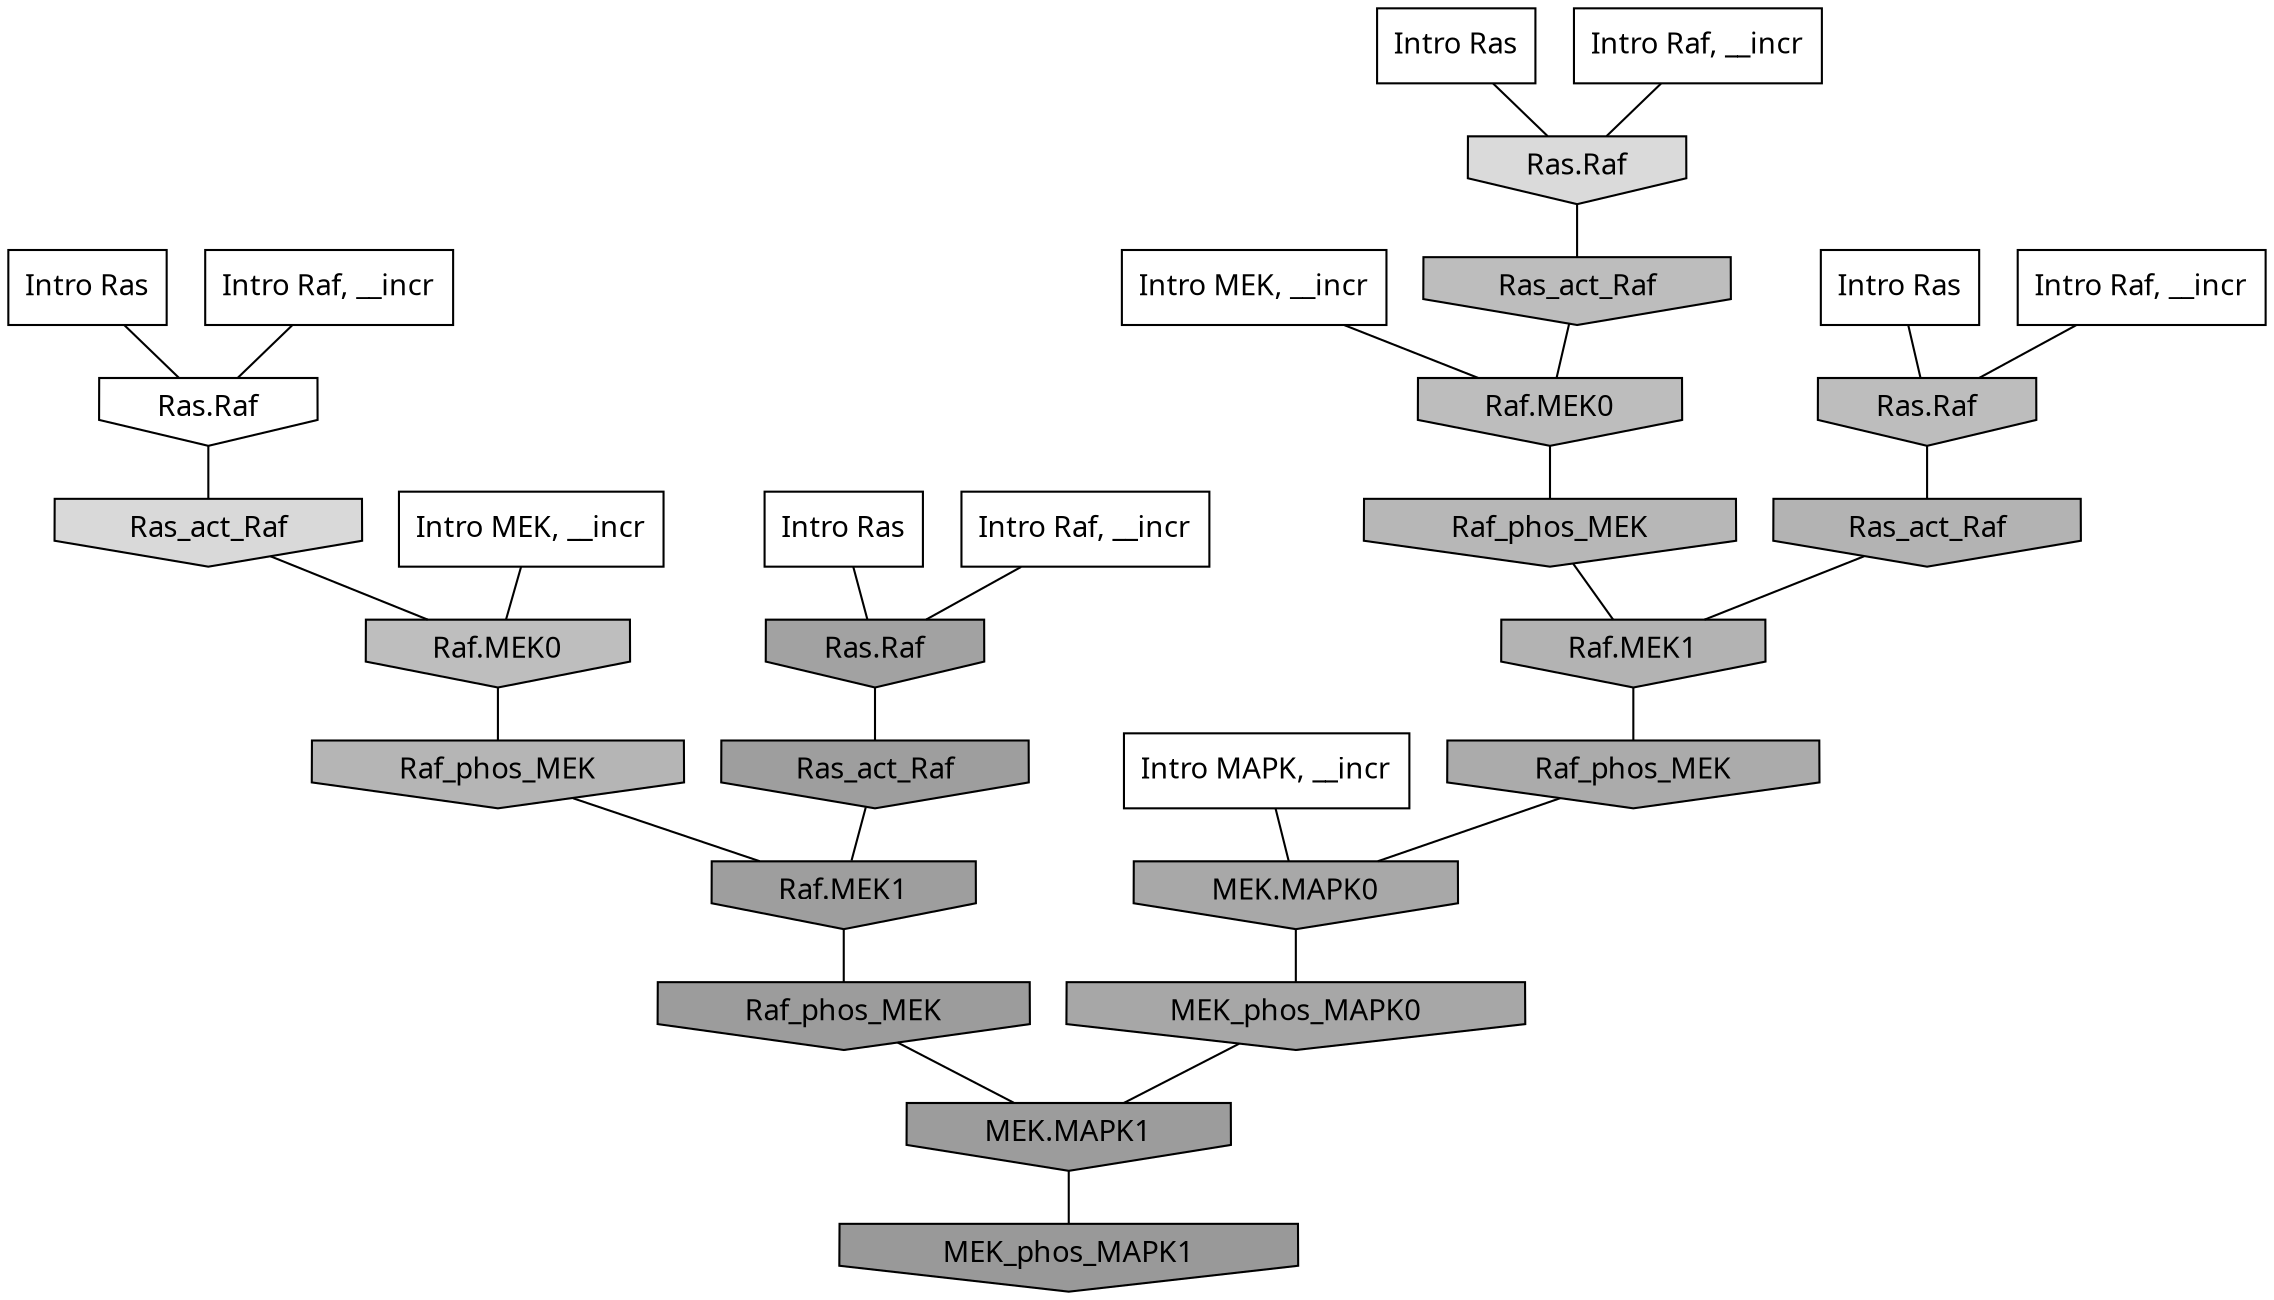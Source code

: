 digraph G{
  rankdir="TB";
  ranksep=0.30;
  node [fontname="CMU Serif"];
  edge [fontname="CMU Serif"];
  
  54 [label="Intro Ras", shape=rectangle, style=filled, fillcolor="0.000 0.000 1.000"]
  
  73 [label="Intro Ras", shape=rectangle, style=filled, fillcolor="0.000 0.000 1.000"]
  
  87 [label="Intro Ras", shape=rectangle, style=filled, fillcolor="0.000 0.000 1.000"]
  
  90 [label="Intro Ras", shape=rectangle, style=filled, fillcolor="0.000 0.000 1.000"]
  
  174 [label="Intro Raf, __incr", shape=rectangle, style=filled, fillcolor="0.000 0.000 1.000"]
  
  465 [label="Intro Raf, __incr", shape=rectangle, style=filled, fillcolor="0.000 0.000 1.000"]
  
  638 [label="Intro Raf, __incr", shape=rectangle, style=filled, fillcolor="0.000 0.000 1.000"]
  
  726 [label="Intro Raf, __incr", shape=rectangle, style=filled, fillcolor="0.000 0.000 1.000"]
  
  1354 [label="Intro MEK, __incr", shape=rectangle, style=filled, fillcolor="0.000 0.000 1.000"]
  
  1812 [label="Intro MEK, __incr", shape=rectangle, style=filled, fillcolor="0.000 0.000 1.000"]
  
  2656 [label="Intro MAPK, __incr", shape=rectangle, style=filled, fillcolor="0.000 0.000 1.000"]
  
  3218 [label="Ras.Raf", shape=invhouse, style=filled, fillcolor="0.000 0.000 1.000"]
  
  4747 [label="Ras.Raf", shape=invhouse, style=filled, fillcolor="0.000 0.000 0.855"]
  
  4841 [label="Ras_act_Raf", shape=invhouse, style=filled, fillcolor="0.000 0.000 0.848"]
  
  6467 [label="Raf.MEK0", shape=invhouse, style=filled, fillcolor="0.000 0.000 0.745"]
  
  6523 [label="Ras_act_Raf", shape=invhouse, style=filled, fillcolor="0.000 0.000 0.742"]
  
  6527 [label="Raf.MEK0", shape=invhouse, style=filled, fillcolor="0.000 0.000 0.742"]
  
  6531 [label="Ras.Raf", shape=invhouse, style=filled, fillcolor="0.000 0.000 0.742"]
  
  7111 [label="Raf_phos_MEK", shape=invhouse, style=filled, fillcolor="0.000 0.000 0.717"]
  
  7330 [label="Raf_phos_MEK", shape=invhouse, style=filled, fillcolor="0.000 0.000 0.709"]
  
  7551 [label="Ras_act_Raf", shape=invhouse, style=filled, fillcolor="0.000 0.000 0.702"]
  
  7555 [label="Raf.MEK1", shape=invhouse, style=filled, fillcolor="0.000 0.000 0.702"]
  
  8481 [label="Raf_phos_MEK", shape=invhouse, style=filled, fillcolor="0.000 0.000 0.668"]
  
  8781 [label="MEK.MAPK0", shape=invhouse, style=filled, fillcolor="0.000 0.000 0.657"]
  
  8814 [label="MEK_phos_MAPK0", shape=invhouse, style=filled, fillcolor="0.000 0.000 0.655"]
  
  9555 [label="Ras.Raf", shape=invhouse, style=filled, fillcolor="0.000 0.000 0.634"]
  
  10094 [label="Ras_act_Raf", shape=invhouse, style=filled, fillcolor="0.000 0.000 0.620"]
  
  10104 [label="Raf.MEK1", shape=invhouse, style=filled, fillcolor="0.000 0.000 0.620"]
  
  10523 [label="Raf_phos_MEK", shape=invhouse, style=filled, fillcolor="0.000 0.000 0.610"]
  
  10526 [label="MEK.MAPK1", shape=invhouse, style=filled, fillcolor="0.000 0.000 0.610"]
  
  10911 [label="MEK_phos_MAPK1", shape=invhouse, style=filled, fillcolor="0.000 0.000 0.600"]
  
  
  10526 -> 10911 [dir=none, color="0.000 0.000 0.000"] 
  10523 -> 10526 [dir=none, color="0.000 0.000 0.000"] 
  10104 -> 10523 [dir=none, color="0.000 0.000 0.000"] 
  10094 -> 10104 [dir=none, color="0.000 0.000 0.000"] 
  9555 -> 10094 [dir=none, color="0.000 0.000 0.000"] 
  8814 -> 10526 [dir=none, color="0.000 0.000 0.000"] 
  8781 -> 8814 [dir=none, color="0.000 0.000 0.000"] 
  8481 -> 8781 [dir=none, color="0.000 0.000 0.000"] 
  7555 -> 8481 [dir=none, color="0.000 0.000 0.000"] 
  7551 -> 7555 [dir=none, color="0.000 0.000 0.000"] 
  7330 -> 10104 [dir=none, color="0.000 0.000 0.000"] 
  7111 -> 7555 [dir=none, color="0.000 0.000 0.000"] 
  6531 -> 7551 [dir=none, color="0.000 0.000 0.000"] 
  6527 -> 7111 [dir=none, color="0.000 0.000 0.000"] 
  6523 -> 6527 [dir=none, color="0.000 0.000 0.000"] 
  6467 -> 7330 [dir=none, color="0.000 0.000 0.000"] 
  4841 -> 6467 [dir=none, color="0.000 0.000 0.000"] 
  4747 -> 6523 [dir=none, color="0.000 0.000 0.000"] 
  3218 -> 4841 [dir=none, color="0.000 0.000 0.000"] 
  2656 -> 8781 [dir=none, color="0.000 0.000 0.000"] 
  1812 -> 6467 [dir=none, color="0.000 0.000 0.000"] 
  1354 -> 6527 [dir=none, color="0.000 0.000 0.000"] 
  726 -> 6531 [dir=none, color="0.000 0.000 0.000"] 
  638 -> 3218 [dir=none, color="0.000 0.000 0.000"] 
  465 -> 9555 [dir=none, color="0.000 0.000 0.000"] 
  174 -> 4747 [dir=none, color="0.000 0.000 0.000"] 
  90 -> 9555 [dir=none, color="0.000 0.000 0.000"] 
  87 -> 6531 [dir=none, color="0.000 0.000 0.000"] 
  73 -> 4747 [dir=none, color="0.000 0.000 0.000"] 
  54 -> 3218 [dir=none, color="0.000 0.000 0.000"] 
  
  }
